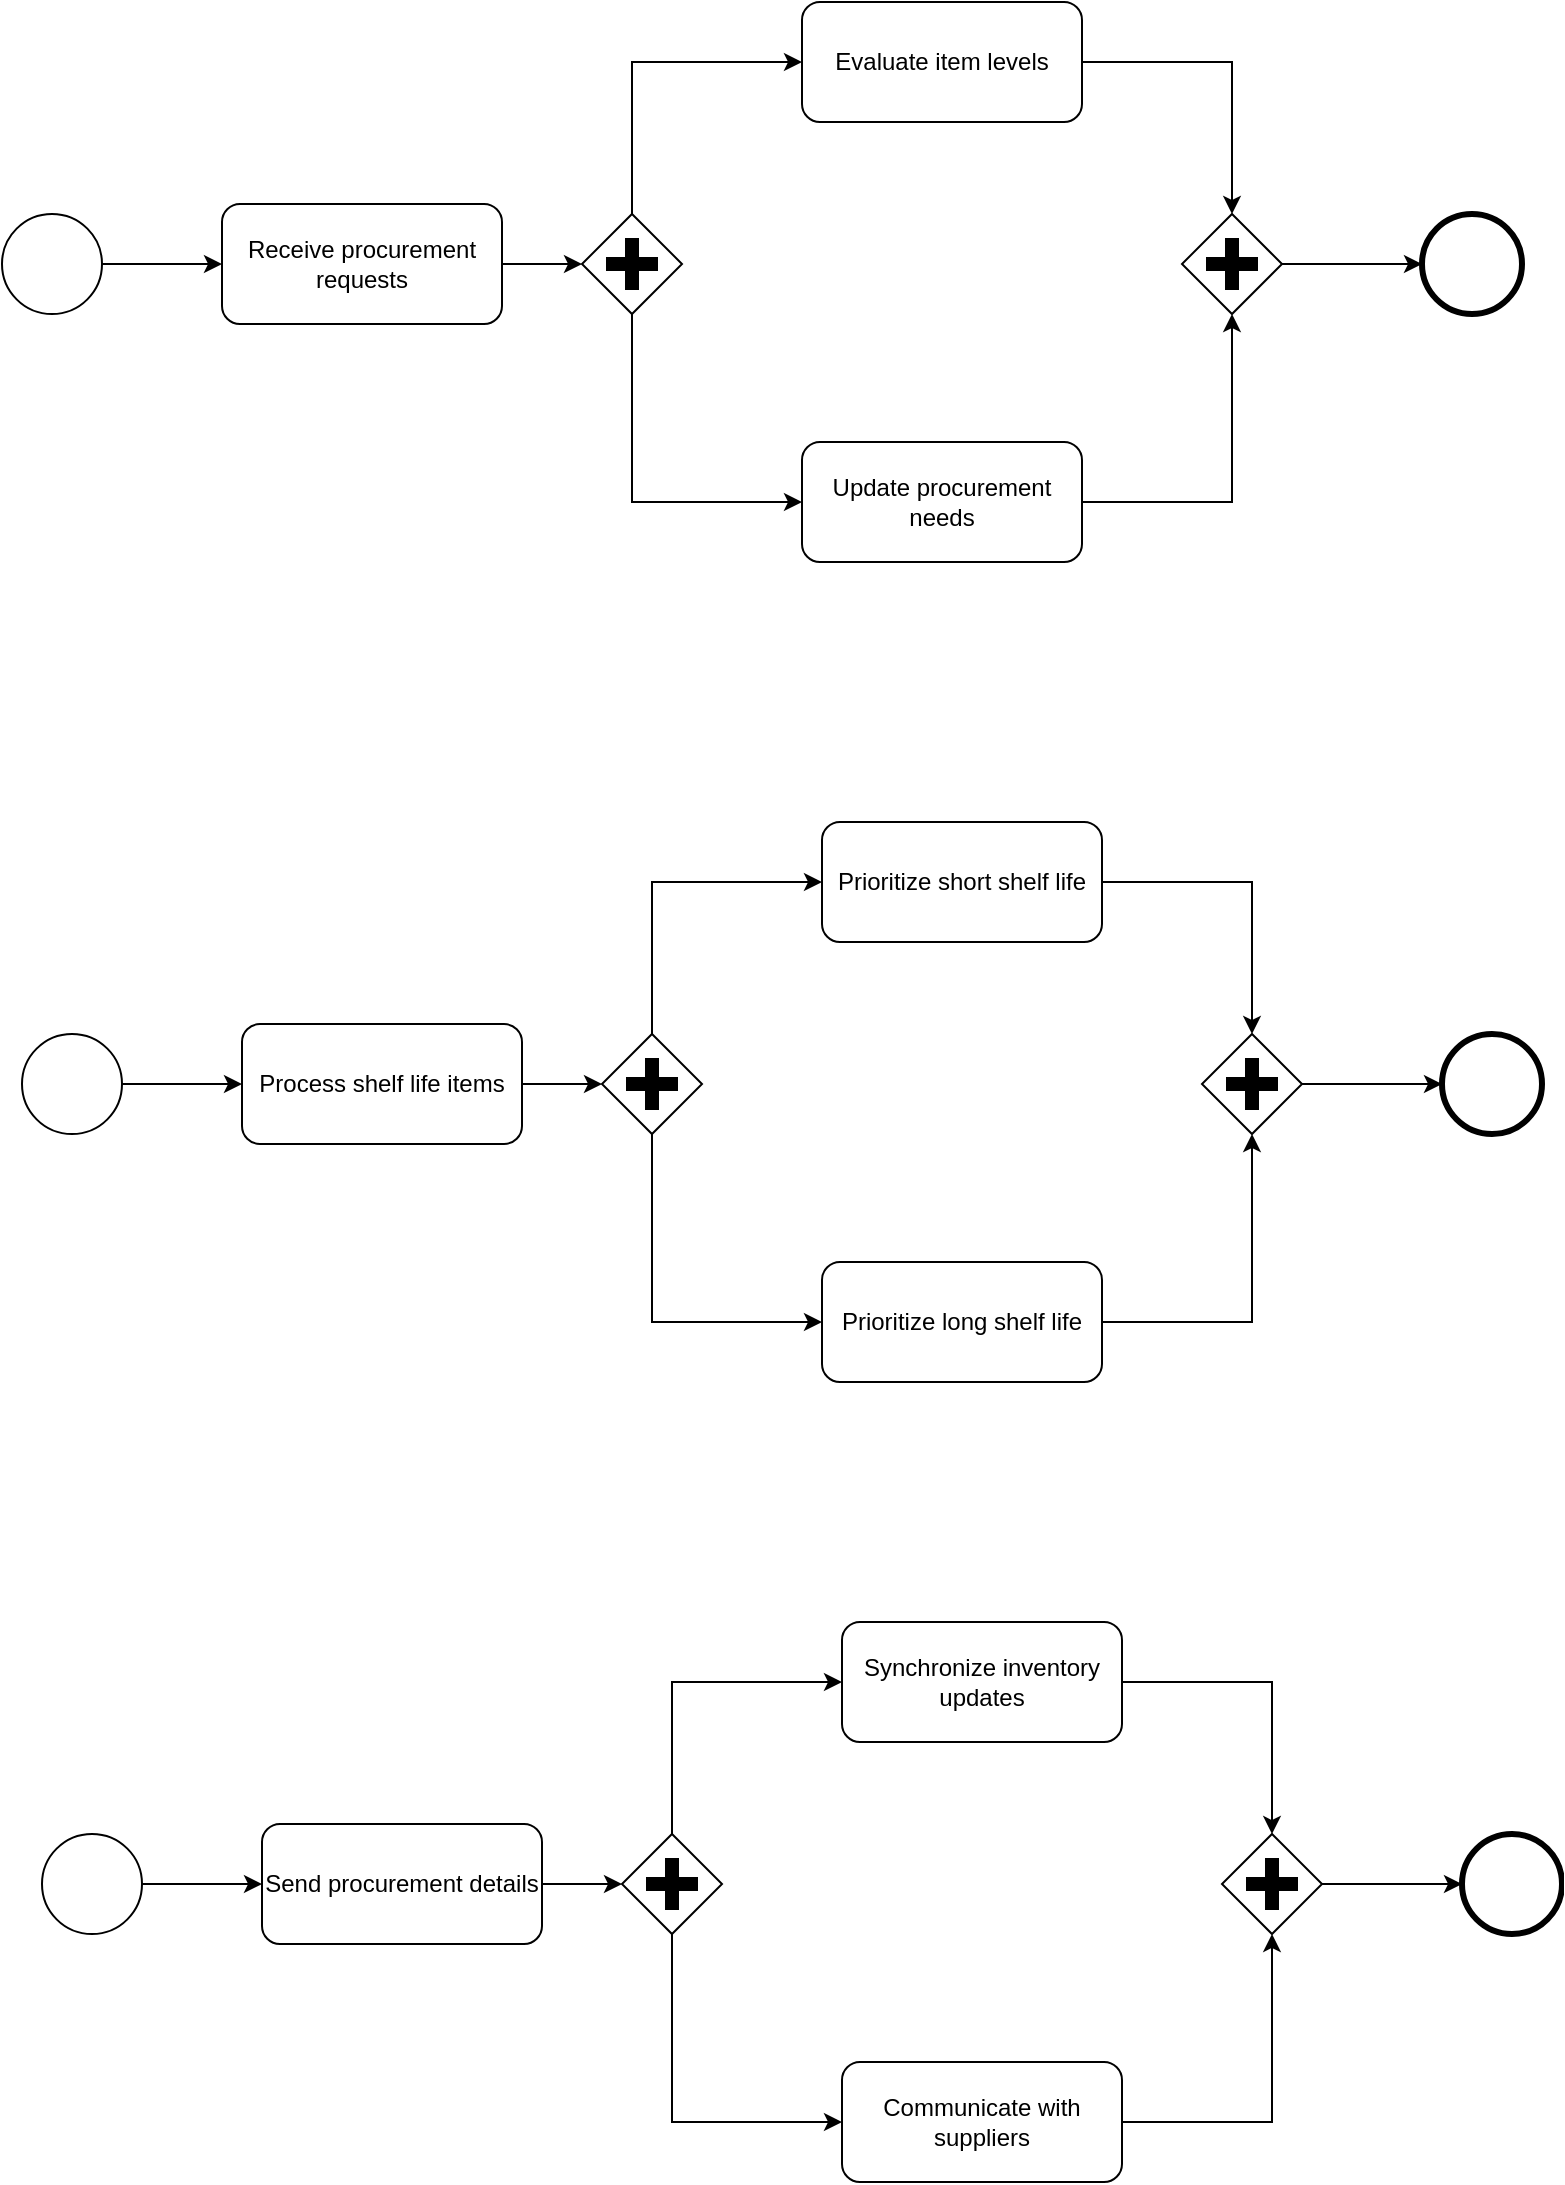 <mxfile version="25.0.3">
  <diagram name="Purchase Order Processing Subsystems" id="3cjd4lj4qbzY0W25i0N9">
    <mxGraphModel dx="1221" dy="1894" grid="1" gridSize="10" guides="1" tooltips="1" connect="1" arrows="1" fold="1" page="1" pageScale="1" pageWidth="827" pageHeight="1169" math="0" shadow="0">
      <root>
        <mxCell id="0" />
        <mxCell id="1" parent="0" />
        <mxCell id="IDxrXnHyqJtzbq0tZ1aK-37" value="" style="edgeStyle=orthogonalEdgeStyle;rounded=0;orthogonalLoop=1;jettySize=auto;html=1;" edge="1" parent="1" source="IDxrXnHyqJtzbq0tZ1aK-38" target="IDxrXnHyqJtzbq0tZ1aK-46">
          <mxGeometry relative="1" as="geometry" />
        </mxCell>
        <mxCell id="IDxrXnHyqJtzbq0tZ1aK-38" value="Receive procurement requests" style="rounded=1;whiteSpace=wrap;html=1;" vertex="1" parent="1">
          <mxGeometry x="190" y="-169" width="140" height="60" as="geometry" />
        </mxCell>
        <mxCell id="IDxrXnHyqJtzbq0tZ1aK-39" value="Evaluate item levels" style="rounded=1;whiteSpace=wrap;html=1;" vertex="1" parent="1">
          <mxGeometry x="480" y="-270" width="140" height="60" as="geometry" />
        </mxCell>
        <mxCell id="IDxrXnHyqJtzbq0tZ1aK-40" value="Update procurement needs" style="rounded=1;whiteSpace=wrap;html=1;" vertex="1" parent="1">
          <mxGeometry x="480" y="-50" width="140" height="60" as="geometry" />
        </mxCell>
        <mxCell id="IDxrXnHyqJtzbq0tZ1aK-41" style="edgeStyle=orthogonalEdgeStyle;rounded=0;orthogonalLoop=1;jettySize=auto;html=1;entryX=0;entryY=0.5;entryDx=0;entryDy=0;" edge="1" parent="1" source="IDxrXnHyqJtzbq0tZ1aK-42">
          <mxGeometry relative="1" as="geometry">
            <mxPoint x="190" y="-139" as="targetPoint" />
          </mxGeometry>
        </mxCell>
        <mxCell id="IDxrXnHyqJtzbq0tZ1aK-42" value="" style="points=[[0.145,0.145,0],[0.5,0,0],[0.855,0.145,0],[1,0.5,0],[0.855,0.855,0],[0.5,1,0],[0.145,0.855,0],[0,0.5,0]];shape=mxgraph.bpmn.event;html=1;verticalLabelPosition=bottom;labelBackgroundColor=#ffffff;verticalAlign=top;align=center;perimeter=ellipsePerimeter;outlineConnect=0;aspect=fixed;outline=standard;symbol=general;" vertex="1" parent="1">
          <mxGeometry x="80" y="-164" width="50" height="50" as="geometry" />
        </mxCell>
        <mxCell id="IDxrXnHyqJtzbq0tZ1aK-43" value="" style="points=[[0.145,0.145,0],[0.5,0,0],[0.855,0.145,0],[1,0.5,0],[0.855,0.855,0],[0.5,1,0],[0.145,0.855,0],[0,0.5,0]];shape=mxgraph.bpmn.event;html=1;verticalLabelPosition=bottom;labelBackgroundColor=#ffffff;verticalAlign=top;align=center;perimeter=ellipsePerimeter;outlineConnect=0;aspect=fixed;outline=end;symbol=terminate2;" vertex="1" parent="1">
          <mxGeometry x="790" y="-164" width="50" height="50" as="geometry" />
        </mxCell>
        <mxCell id="IDxrXnHyqJtzbq0tZ1aK-44" style="edgeStyle=orthogonalEdgeStyle;rounded=0;orthogonalLoop=1;jettySize=auto;html=1;entryX=0;entryY=0.5;entryDx=0;entryDy=0;exitX=0.5;exitY=1;exitDx=0;exitDy=0;exitPerimeter=0;" edge="1" parent="1" source="IDxrXnHyqJtzbq0tZ1aK-46" target="IDxrXnHyqJtzbq0tZ1aK-40">
          <mxGeometry relative="1" as="geometry" />
        </mxCell>
        <mxCell id="IDxrXnHyqJtzbq0tZ1aK-45" style="edgeStyle=orthogonalEdgeStyle;rounded=0;orthogonalLoop=1;jettySize=auto;html=1;entryX=0;entryY=0.5;entryDx=0;entryDy=0;exitX=0.5;exitY=0;exitDx=0;exitDy=0;exitPerimeter=0;" edge="1" parent="1" source="IDxrXnHyqJtzbq0tZ1aK-46" target="IDxrXnHyqJtzbq0tZ1aK-39">
          <mxGeometry relative="1" as="geometry" />
        </mxCell>
        <mxCell id="IDxrXnHyqJtzbq0tZ1aK-46" value="" style="points=[[0.25,0.25,0],[0.5,0,0],[0.75,0.25,0],[1,0.5,0],[0.75,0.75,0],[0.5,1,0],[0.25,0.75,0],[0,0.5,0]];shape=mxgraph.bpmn.gateway2;html=1;verticalLabelPosition=bottom;labelBackgroundColor=#ffffff;verticalAlign=top;align=center;perimeter=rhombusPerimeter;outlineConnect=0;outline=none;symbol=none;gwType=parallel;" vertex="1" parent="1">
          <mxGeometry x="370" y="-164" width="50" height="50" as="geometry" />
        </mxCell>
        <mxCell id="IDxrXnHyqJtzbq0tZ1aK-54" value="" style="edgeStyle=orthogonalEdgeStyle;rounded=0;orthogonalLoop=1;jettySize=auto;html=1;" edge="1" parent="1" source="IDxrXnHyqJtzbq0tZ1aK-48" target="IDxrXnHyqJtzbq0tZ1aK-43">
          <mxGeometry relative="1" as="geometry" />
        </mxCell>
        <mxCell id="IDxrXnHyqJtzbq0tZ1aK-48" value="" style="points=[[0.25,0.25,0],[0.5,0,0],[0.75,0.25,0],[1,0.5,0],[0.75,0.75,0],[0.5,1,0],[0.25,0.75,0],[0,0.5,0]];shape=mxgraph.bpmn.gateway2;html=1;verticalLabelPosition=bottom;labelBackgroundColor=#ffffff;verticalAlign=top;align=center;perimeter=rhombusPerimeter;outlineConnect=0;outline=none;symbol=none;gwType=parallel;" vertex="1" parent="1">
          <mxGeometry x="670" y="-164" width="50" height="50" as="geometry" />
        </mxCell>
        <mxCell id="IDxrXnHyqJtzbq0tZ1aK-49" style="edgeStyle=orthogonalEdgeStyle;rounded=0;orthogonalLoop=1;jettySize=auto;html=1;entryX=0.5;entryY=0;entryDx=0;entryDy=0;entryPerimeter=0;" edge="1" parent="1" source="IDxrXnHyqJtzbq0tZ1aK-39" target="IDxrXnHyqJtzbq0tZ1aK-48">
          <mxGeometry relative="1" as="geometry" />
        </mxCell>
        <mxCell id="IDxrXnHyqJtzbq0tZ1aK-50" style="edgeStyle=orthogonalEdgeStyle;rounded=0;orthogonalLoop=1;jettySize=auto;html=1;entryX=0.5;entryY=1;entryDx=0;entryDy=0;entryPerimeter=0;" edge="1" parent="1" source="IDxrXnHyqJtzbq0tZ1aK-40" target="IDxrXnHyqJtzbq0tZ1aK-48">
          <mxGeometry relative="1" as="geometry" />
        </mxCell>
        <mxCell id="IDxrXnHyqJtzbq0tZ1aK-55" value="" style="edgeStyle=orthogonalEdgeStyle;rounded=0;orthogonalLoop=1;jettySize=auto;html=1;" edge="1" parent="1" source="IDxrXnHyqJtzbq0tZ1aK-56" target="IDxrXnHyqJtzbq0tZ1aK-64">
          <mxGeometry relative="1" as="geometry" />
        </mxCell>
        <mxCell id="IDxrXnHyqJtzbq0tZ1aK-56" value="Process shelf life items" style="rounded=1;whiteSpace=wrap;html=1;" vertex="1" parent="1">
          <mxGeometry x="200" y="241" width="140" height="60" as="geometry" />
        </mxCell>
        <mxCell id="IDxrXnHyqJtzbq0tZ1aK-57" value="Prioritize short shelf life" style="rounded=1;whiteSpace=wrap;html=1;" vertex="1" parent="1">
          <mxGeometry x="490" y="140" width="140" height="60" as="geometry" />
        </mxCell>
        <mxCell id="IDxrXnHyqJtzbq0tZ1aK-58" value="Prioritize long shelf life" style="rounded=1;whiteSpace=wrap;html=1;" vertex="1" parent="1">
          <mxGeometry x="490" y="360" width="140" height="60" as="geometry" />
        </mxCell>
        <mxCell id="IDxrXnHyqJtzbq0tZ1aK-59" style="edgeStyle=orthogonalEdgeStyle;rounded=0;orthogonalLoop=1;jettySize=auto;html=1;entryX=0;entryY=0.5;entryDx=0;entryDy=0;" edge="1" parent="1" source="IDxrXnHyqJtzbq0tZ1aK-60">
          <mxGeometry relative="1" as="geometry">
            <mxPoint x="200" y="271" as="targetPoint" />
          </mxGeometry>
        </mxCell>
        <mxCell id="IDxrXnHyqJtzbq0tZ1aK-60" value="" style="points=[[0.145,0.145,0],[0.5,0,0],[0.855,0.145,0],[1,0.5,0],[0.855,0.855,0],[0.5,1,0],[0.145,0.855,0],[0,0.5,0]];shape=mxgraph.bpmn.event;html=1;verticalLabelPosition=bottom;labelBackgroundColor=#ffffff;verticalAlign=top;align=center;perimeter=ellipsePerimeter;outlineConnect=0;aspect=fixed;outline=standard;symbol=general;" vertex="1" parent="1">
          <mxGeometry x="90" y="246" width="50" height="50" as="geometry" />
        </mxCell>
        <mxCell id="IDxrXnHyqJtzbq0tZ1aK-61" value="" style="points=[[0.145,0.145,0],[0.5,0,0],[0.855,0.145,0],[1,0.5,0],[0.855,0.855,0],[0.5,1,0],[0.145,0.855,0],[0,0.5,0]];shape=mxgraph.bpmn.event;html=1;verticalLabelPosition=bottom;labelBackgroundColor=#ffffff;verticalAlign=top;align=center;perimeter=ellipsePerimeter;outlineConnect=0;aspect=fixed;outline=end;symbol=terminate2;" vertex="1" parent="1">
          <mxGeometry x="800" y="246" width="50" height="50" as="geometry" />
        </mxCell>
        <mxCell id="IDxrXnHyqJtzbq0tZ1aK-62" style="edgeStyle=orthogonalEdgeStyle;rounded=0;orthogonalLoop=1;jettySize=auto;html=1;entryX=0;entryY=0.5;entryDx=0;entryDy=0;exitX=0.5;exitY=1;exitDx=0;exitDy=0;exitPerimeter=0;" edge="1" parent="1" source="IDxrXnHyqJtzbq0tZ1aK-64" target="IDxrXnHyqJtzbq0tZ1aK-58">
          <mxGeometry relative="1" as="geometry" />
        </mxCell>
        <mxCell id="IDxrXnHyqJtzbq0tZ1aK-63" style="edgeStyle=orthogonalEdgeStyle;rounded=0;orthogonalLoop=1;jettySize=auto;html=1;entryX=0;entryY=0.5;entryDx=0;entryDy=0;exitX=0.5;exitY=0;exitDx=0;exitDy=0;exitPerimeter=0;" edge="1" parent="1" source="IDxrXnHyqJtzbq0tZ1aK-64" target="IDxrXnHyqJtzbq0tZ1aK-57">
          <mxGeometry relative="1" as="geometry" />
        </mxCell>
        <mxCell id="IDxrXnHyqJtzbq0tZ1aK-64" value="" style="points=[[0.25,0.25,0],[0.5,0,0],[0.75,0.25,0],[1,0.5,0],[0.75,0.75,0],[0.5,1,0],[0.25,0.75,0],[0,0.5,0]];shape=mxgraph.bpmn.gateway2;html=1;verticalLabelPosition=bottom;labelBackgroundColor=#ffffff;verticalAlign=top;align=center;perimeter=rhombusPerimeter;outlineConnect=0;outline=none;symbol=none;gwType=parallel;" vertex="1" parent="1">
          <mxGeometry x="380" y="246" width="50" height="50" as="geometry" />
        </mxCell>
        <mxCell id="IDxrXnHyqJtzbq0tZ1aK-65" value="" style="edgeStyle=orthogonalEdgeStyle;rounded=0;orthogonalLoop=1;jettySize=auto;html=1;" edge="1" parent="1" source="IDxrXnHyqJtzbq0tZ1aK-66" target="IDxrXnHyqJtzbq0tZ1aK-61">
          <mxGeometry relative="1" as="geometry" />
        </mxCell>
        <mxCell id="IDxrXnHyqJtzbq0tZ1aK-66" value="" style="points=[[0.25,0.25,0],[0.5,0,0],[0.75,0.25,0],[1,0.5,0],[0.75,0.75,0],[0.5,1,0],[0.25,0.75,0],[0,0.5,0]];shape=mxgraph.bpmn.gateway2;html=1;verticalLabelPosition=bottom;labelBackgroundColor=#ffffff;verticalAlign=top;align=center;perimeter=rhombusPerimeter;outlineConnect=0;outline=none;symbol=none;gwType=parallel;" vertex="1" parent="1">
          <mxGeometry x="680" y="246" width="50" height="50" as="geometry" />
        </mxCell>
        <mxCell id="IDxrXnHyqJtzbq0tZ1aK-67" style="edgeStyle=orthogonalEdgeStyle;rounded=0;orthogonalLoop=1;jettySize=auto;html=1;entryX=0.5;entryY=0;entryDx=0;entryDy=0;entryPerimeter=0;" edge="1" parent="1" source="IDxrXnHyqJtzbq0tZ1aK-57" target="IDxrXnHyqJtzbq0tZ1aK-66">
          <mxGeometry relative="1" as="geometry" />
        </mxCell>
        <mxCell id="IDxrXnHyqJtzbq0tZ1aK-68" style="edgeStyle=orthogonalEdgeStyle;rounded=0;orthogonalLoop=1;jettySize=auto;html=1;entryX=0.5;entryY=1;entryDx=0;entryDy=0;entryPerimeter=0;" edge="1" parent="1" source="IDxrXnHyqJtzbq0tZ1aK-58" target="IDxrXnHyqJtzbq0tZ1aK-66">
          <mxGeometry relative="1" as="geometry" />
        </mxCell>
        <mxCell id="IDxrXnHyqJtzbq0tZ1aK-84" value="" style="edgeStyle=orthogonalEdgeStyle;rounded=0;orthogonalLoop=1;jettySize=auto;html=1;" edge="1" parent="1" source="IDxrXnHyqJtzbq0tZ1aK-85" target="IDxrXnHyqJtzbq0tZ1aK-93">
          <mxGeometry relative="1" as="geometry" />
        </mxCell>
        <mxCell id="IDxrXnHyqJtzbq0tZ1aK-85" value="Send procurement details" style="rounded=1;whiteSpace=wrap;html=1;" vertex="1" parent="1">
          <mxGeometry x="210" y="641" width="140" height="60" as="geometry" />
        </mxCell>
        <mxCell id="IDxrXnHyqJtzbq0tZ1aK-86" value="Synchronize inventory updates" style="rounded=1;whiteSpace=wrap;html=1;" vertex="1" parent="1">
          <mxGeometry x="500" y="540" width="140" height="60" as="geometry" />
        </mxCell>
        <mxCell id="IDxrXnHyqJtzbq0tZ1aK-87" value="Communicate with suppliers" style="rounded=1;whiteSpace=wrap;html=1;" vertex="1" parent="1">
          <mxGeometry x="500" y="760" width="140" height="60" as="geometry" />
        </mxCell>
        <mxCell id="IDxrXnHyqJtzbq0tZ1aK-88" style="edgeStyle=orthogonalEdgeStyle;rounded=0;orthogonalLoop=1;jettySize=auto;html=1;entryX=0;entryY=0.5;entryDx=0;entryDy=0;" edge="1" parent="1" source="IDxrXnHyqJtzbq0tZ1aK-89">
          <mxGeometry relative="1" as="geometry">
            <mxPoint x="210" y="671" as="targetPoint" />
          </mxGeometry>
        </mxCell>
        <mxCell id="IDxrXnHyqJtzbq0tZ1aK-89" value="" style="points=[[0.145,0.145,0],[0.5,0,0],[0.855,0.145,0],[1,0.5,0],[0.855,0.855,0],[0.5,1,0],[0.145,0.855,0],[0,0.5,0]];shape=mxgraph.bpmn.event;html=1;verticalLabelPosition=bottom;labelBackgroundColor=#ffffff;verticalAlign=top;align=center;perimeter=ellipsePerimeter;outlineConnect=0;aspect=fixed;outline=standard;symbol=general;" vertex="1" parent="1">
          <mxGeometry x="100" y="646" width="50" height="50" as="geometry" />
        </mxCell>
        <mxCell id="IDxrXnHyqJtzbq0tZ1aK-90" value="" style="points=[[0.145,0.145,0],[0.5,0,0],[0.855,0.145,0],[1,0.5,0],[0.855,0.855,0],[0.5,1,0],[0.145,0.855,0],[0,0.5,0]];shape=mxgraph.bpmn.event;html=1;verticalLabelPosition=bottom;labelBackgroundColor=#ffffff;verticalAlign=top;align=center;perimeter=ellipsePerimeter;outlineConnect=0;aspect=fixed;outline=end;symbol=terminate2;" vertex="1" parent="1">
          <mxGeometry x="810" y="646" width="50" height="50" as="geometry" />
        </mxCell>
        <mxCell id="IDxrXnHyqJtzbq0tZ1aK-91" style="edgeStyle=orthogonalEdgeStyle;rounded=0;orthogonalLoop=1;jettySize=auto;html=1;entryX=0;entryY=0.5;entryDx=0;entryDy=0;exitX=0.5;exitY=1;exitDx=0;exitDy=0;exitPerimeter=0;" edge="1" parent="1" source="IDxrXnHyqJtzbq0tZ1aK-93" target="IDxrXnHyqJtzbq0tZ1aK-87">
          <mxGeometry relative="1" as="geometry" />
        </mxCell>
        <mxCell id="IDxrXnHyqJtzbq0tZ1aK-92" style="edgeStyle=orthogonalEdgeStyle;rounded=0;orthogonalLoop=1;jettySize=auto;html=1;entryX=0;entryY=0.5;entryDx=0;entryDy=0;exitX=0.5;exitY=0;exitDx=0;exitDy=0;exitPerimeter=0;" edge="1" parent="1" source="IDxrXnHyqJtzbq0tZ1aK-93" target="IDxrXnHyqJtzbq0tZ1aK-86">
          <mxGeometry relative="1" as="geometry" />
        </mxCell>
        <mxCell id="IDxrXnHyqJtzbq0tZ1aK-93" value="" style="points=[[0.25,0.25,0],[0.5,0,0],[0.75,0.25,0],[1,0.5,0],[0.75,0.75,0],[0.5,1,0],[0.25,0.75,0],[0,0.5,0]];shape=mxgraph.bpmn.gateway2;html=1;verticalLabelPosition=bottom;labelBackgroundColor=#ffffff;verticalAlign=top;align=center;perimeter=rhombusPerimeter;outlineConnect=0;outline=none;symbol=none;gwType=parallel;" vertex="1" parent="1">
          <mxGeometry x="390" y="646" width="50" height="50" as="geometry" />
        </mxCell>
        <mxCell id="IDxrXnHyqJtzbq0tZ1aK-94" value="" style="edgeStyle=orthogonalEdgeStyle;rounded=0;orthogonalLoop=1;jettySize=auto;html=1;" edge="1" parent="1" source="IDxrXnHyqJtzbq0tZ1aK-95" target="IDxrXnHyqJtzbq0tZ1aK-90">
          <mxGeometry relative="1" as="geometry" />
        </mxCell>
        <mxCell id="IDxrXnHyqJtzbq0tZ1aK-95" value="" style="points=[[0.25,0.25,0],[0.5,0,0],[0.75,0.25,0],[1,0.5,0],[0.75,0.75,0],[0.5,1,0],[0.25,0.75,0],[0,0.5,0]];shape=mxgraph.bpmn.gateway2;html=1;verticalLabelPosition=bottom;labelBackgroundColor=#ffffff;verticalAlign=top;align=center;perimeter=rhombusPerimeter;outlineConnect=0;outline=none;symbol=none;gwType=parallel;" vertex="1" parent="1">
          <mxGeometry x="690" y="646" width="50" height="50" as="geometry" />
        </mxCell>
        <mxCell id="IDxrXnHyqJtzbq0tZ1aK-96" style="edgeStyle=orthogonalEdgeStyle;rounded=0;orthogonalLoop=1;jettySize=auto;html=1;entryX=0.5;entryY=0;entryDx=0;entryDy=0;entryPerimeter=0;" edge="1" parent="1" source="IDxrXnHyqJtzbq0tZ1aK-86" target="IDxrXnHyqJtzbq0tZ1aK-95">
          <mxGeometry relative="1" as="geometry" />
        </mxCell>
        <mxCell id="IDxrXnHyqJtzbq0tZ1aK-97" style="edgeStyle=orthogonalEdgeStyle;rounded=0;orthogonalLoop=1;jettySize=auto;html=1;entryX=0.5;entryY=1;entryDx=0;entryDy=0;entryPerimeter=0;" edge="1" parent="1" source="IDxrXnHyqJtzbq0tZ1aK-87" target="IDxrXnHyqJtzbq0tZ1aK-95">
          <mxGeometry relative="1" as="geometry" />
        </mxCell>
      </root>
    </mxGraphModel>
  </diagram>
</mxfile>
